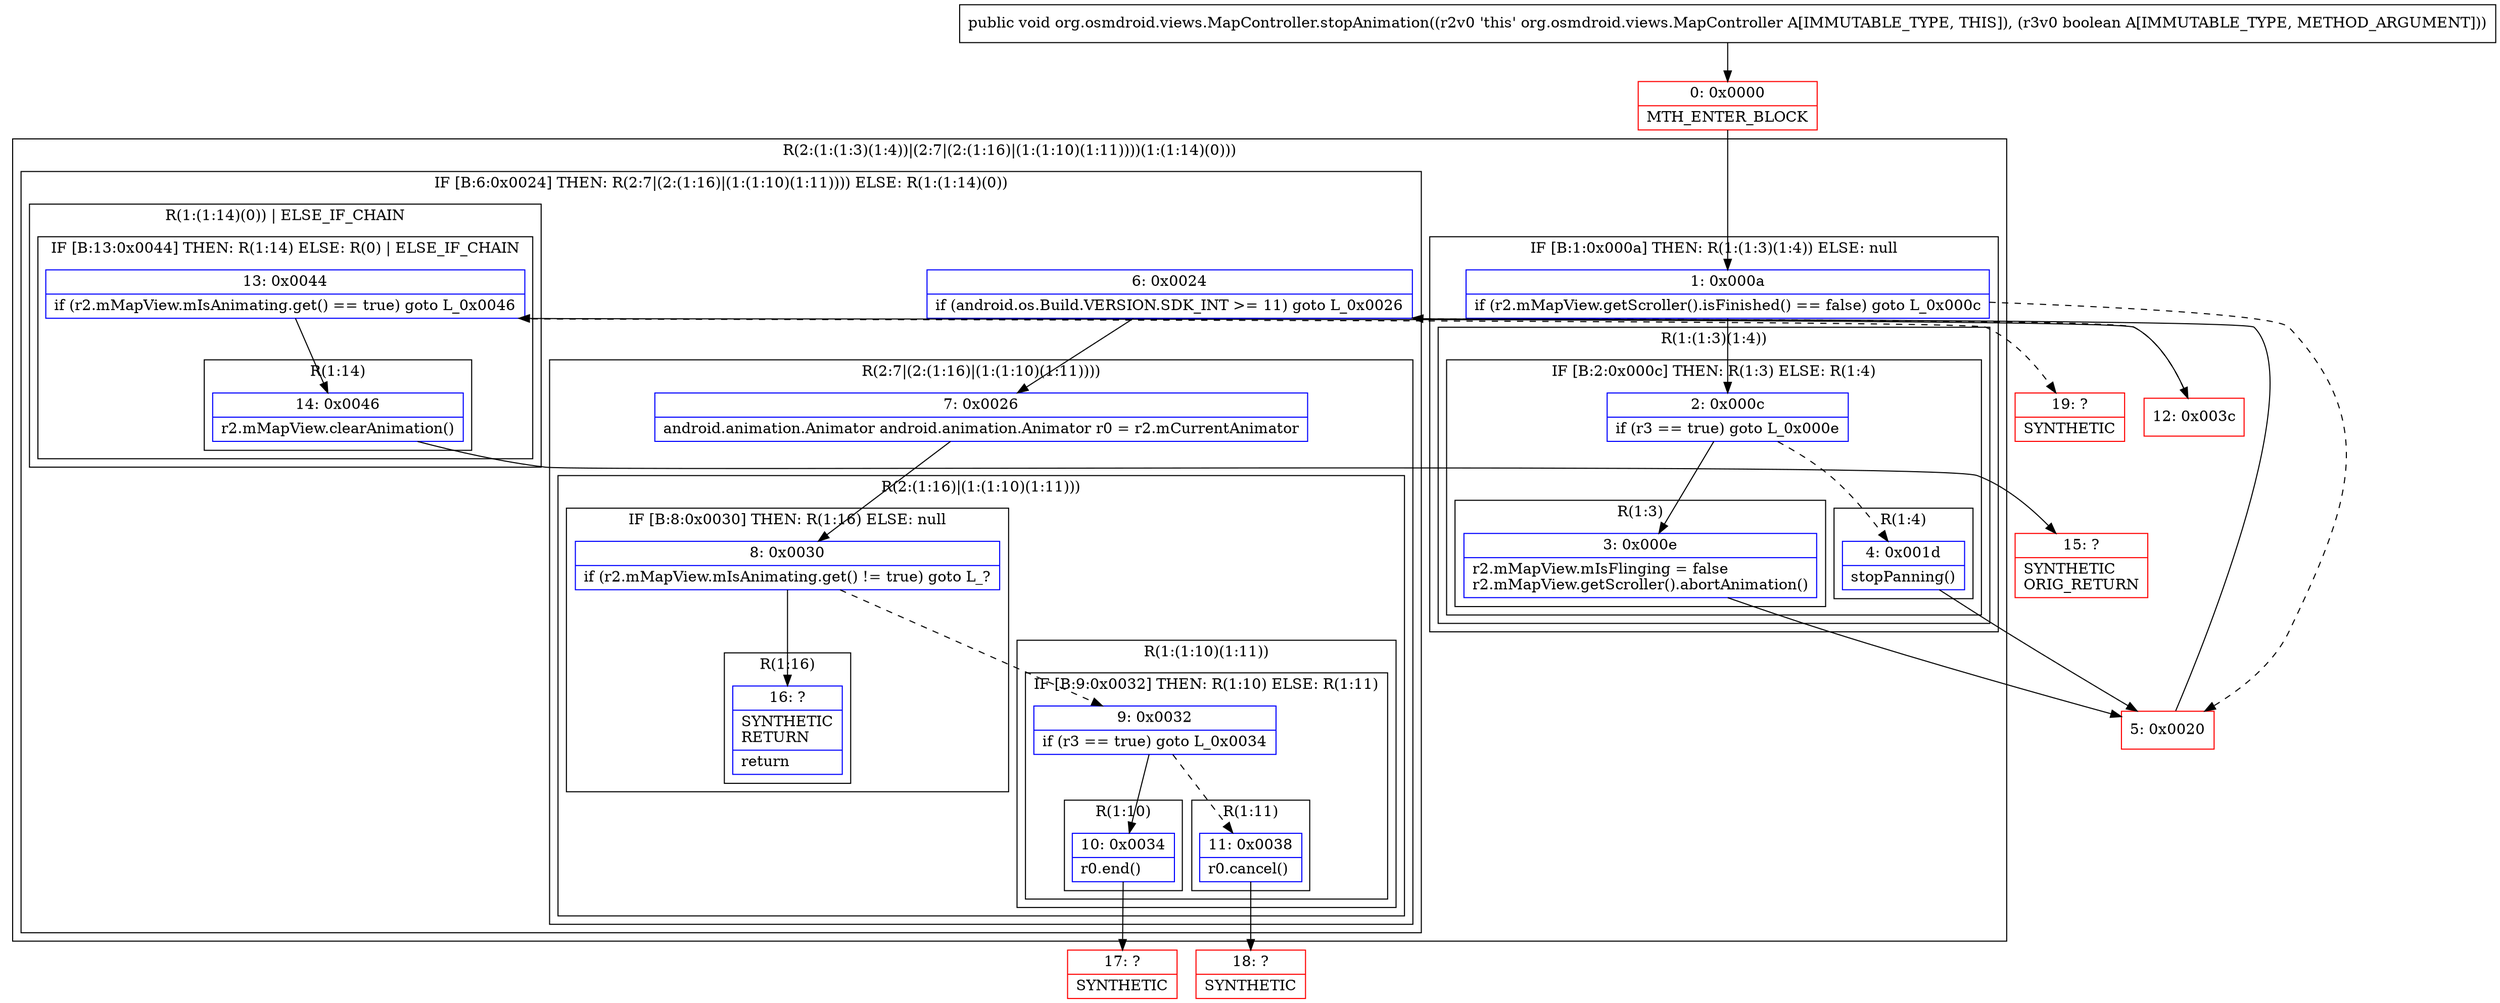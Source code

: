 digraph "CFG fororg.osmdroid.views.MapController.stopAnimation(Z)V" {
subgraph cluster_Region_333396111 {
label = "R(2:(1:(1:3)(1:4))|(2:7|(2:(1:16)|(1:(1:10)(1:11))))(1:(1:14)(0)))";
node [shape=record,color=blue];
subgraph cluster_IfRegion_1756607993 {
label = "IF [B:1:0x000a] THEN: R(1:(1:3)(1:4)) ELSE: null";
node [shape=record,color=blue];
Node_1 [shape=record,label="{1\:\ 0x000a|if (r2.mMapView.getScroller().isFinished() == false) goto L_0x000c\l}"];
subgraph cluster_Region_884296831 {
label = "R(1:(1:3)(1:4))";
node [shape=record,color=blue];
subgraph cluster_IfRegion_1674232947 {
label = "IF [B:2:0x000c] THEN: R(1:3) ELSE: R(1:4)";
node [shape=record,color=blue];
Node_2 [shape=record,label="{2\:\ 0x000c|if (r3 == true) goto L_0x000e\l}"];
subgraph cluster_Region_163283909 {
label = "R(1:3)";
node [shape=record,color=blue];
Node_3 [shape=record,label="{3\:\ 0x000e|r2.mMapView.mIsFlinging = false\lr2.mMapView.getScroller().abortAnimation()\l}"];
}
subgraph cluster_Region_2094199670 {
label = "R(1:4)";
node [shape=record,color=blue];
Node_4 [shape=record,label="{4\:\ 0x001d|stopPanning()\l}"];
}
}
}
}
subgraph cluster_IfRegion_1654296103 {
label = "IF [B:6:0x0024] THEN: R(2:7|(2:(1:16)|(1:(1:10)(1:11)))) ELSE: R(1:(1:14)(0))";
node [shape=record,color=blue];
Node_6 [shape=record,label="{6\:\ 0x0024|if (android.os.Build.VERSION.SDK_INT \>= 11) goto L_0x0026\l}"];
subgraph cluster_Region_1950228544 {
label = "R(2:7|(2:(1:16)|(1:(1:10)(1:11))))";
node [shape=record,color=blue];
Node_7 [shape=record,label="{7\:\ 0x0026|android.animation.Animator android.animation.Animator r0 = r2.mCurrentAnimator\l}"];
subgraph cluster_Region_1472608091 {
label = "R(2:(1:16)|(1:(1:10)(1:11)))";
node [shape=record,color=blue];
subgraph cluster_IfRegion_37102541 {
label = "IF [B:8:0x0030] THEN: R(1:16) ELSE: null";
node [shape=record,color=blue];
Node_8 [shape=record,label="{8\:\ 0x0030|if (r2.mMapView.mIsAnimating.get() != true) goto L_?\l}"];
subgraph cluster_Region_1762933182 {
label = "R(1:16)";
node [shape=record,color=blue];
Node_16 [shape=record,label="{16\:\ ?|SYNTHETIC\lRETURN\l|return\l}"];
}
}
subgraph cluster_Region_1598650637 {
label = "R(1:(1:10)(1:11))";
node [shape=record,color=blue];
subgraph cluster_IfRegion_970187088 {
label = "IF [B:9:0x0032] THEN: R(1:10) ELSE: R(1:11)";
node [shape=record,color=blue];
Node_9 [shape=record,label="{9\:\ 0x0032|if (r3 == true) goto L_0x0034\l}"];
subgraph cluster_Region_2065697361 {
label = "R(1:10)";
node [shape=record,color=blue];
Node_10 [shape=record,label="{10\:\ 0x0034|r0.end()\l}"];
}
subgraph cluster_Region_1506908676 {
label = "R(1:11)";
node [shape=record,color=blue];
Node_11 [shape=record,label="{11\:\ 0x0038|r0.cancel()\l}"];
}
}
}
}
}
subgraph cluster_Region_180917740 {
label = "R(1:(1:14)(0)) | ELSE_IF_CHAIN\l";
node [shape=record,color=blue];
subgraph cluster_IfRegion_1113167042 {
label = "IF [B:13:0x0044] THEN: R(1:14) ELSE: R(0) | ELSE_IF_CHAIN\l";
node [shape=record,color=blue];
Node_13 [shape=record,label="{13\:\ 0x0044|if (r2.mMapView.mIsAnimating.get() == true) goto L_0x0046\l}"];
subgraph cluster_Region_1456217237 {
label = "R(1:14)";
node [shape=record,color=blue];
Node_14 [shape=record,label="{14\:\ 0x0046|r2.mMapView.clearAnimation()\l}"];
}
subgraph cluster_Region_1882439293 {
label = "R(0)";
node [shape=record,color=blue];
}
}
}
}
}
Node_0 [shape=record,color=red,label="{0\:\ 0x0000|MTH_ENTER_BLOCK\l}"];
Node_5 [shape=record,color=red,label="{5\:\ 0x0020}"];
Node_12 [shape=record,color=red,label="{12\:\ 0x003c}"];
Node_15 [shape=record,color=red,label="{15\:\ ?|SYNTHETIC\lORIG_RETURN\l}"];
Node_17 [shape=record,color=red,label="{17\:\ ?|SYNTHETIC\l}"];
Node_18 [shape=record,color=red,label="{18\:\ ?|SYNTHETIC\l}"];
Node_19 [shape=record,color=red,label="{19\:\ ?|SYNTHETIC\l}"];
MethodNode[shape=record,label="{public void org.osmdroid.views.MapController.stopAnimation((r2v0 'this' org.osmdroid.views.MapController A[IMMUTABLE_TYPE, THIS]), (r3v0 boolean A[IMMUTABLE_TYPE, METHOD_ARGUMENT])) }"];
MethodNode -> Node_0;
Node_1 -> Node_2;
Node_1 -> Node_5[style=dashed];
Node_2 -> Node_3;
Node_2 -> Node_4[style=dashed];
Node_3 -> Node_5;
Node_4 -> Node_5;
Node_6 -> Node_7;
Node_6 -> Node_12[style=dashed];
Node_7 -> Node_8;
Node_8 -> Node_9[style=dashed];
Node_8 -> Node_16;
Node_9 -> Node_10;
Node_9 -> Node_11[style=dashed];
Node_10 -> Node_17;
Node_11 -> Node_18;
Node_13 -> Node_14;
Node_13 -> Node_19[style=dashed];
Node_14 -> Node_15;
Node_0 -> Node_1;
Node_5 -> Node_6;
Node_12 -> Node_13;
}

